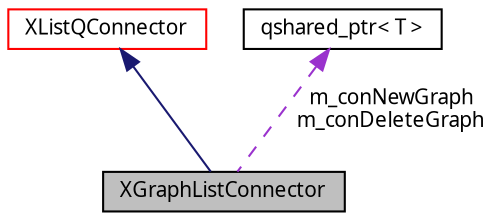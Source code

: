 digraph G
{
  edge [fontname="FreeSans.ttf",fontsize=10,labelfontname="FreeSans.ttf",labelfontsize=10];
  node [fontname="FreeSans.ttf",fontsize=10,shape=record];
  Node1 [label="XGraphListConnector",height=0.2,width=0.4,color="black", fillcolor="grey75", style="filled" fontcolor="black"];
  Node2 -> Node1 [dir=back,color="midnightblue",fontsize=10,style="solid",fontname="FreeSans.ttf"];
  Node2 [label="XListQConnector",height=0.2,width=0.4,color="red", fillcolor="white", style="filled",URL="$class_x_list_q_connector.html"];
  Node3 -> Node1 [dir=back,color="darkorchid3",fontsize=10,style="dashed",label="m_conNewGraph\nm_conDeleteGraph",fontname="FreeSans.ttf"];
  Node3 [label="qshared_ptr\< T \>",height=0.2,width=0.4,color="black", fillcolor="white", style="filled",URL="$classqshared__ptr.html"];
}
